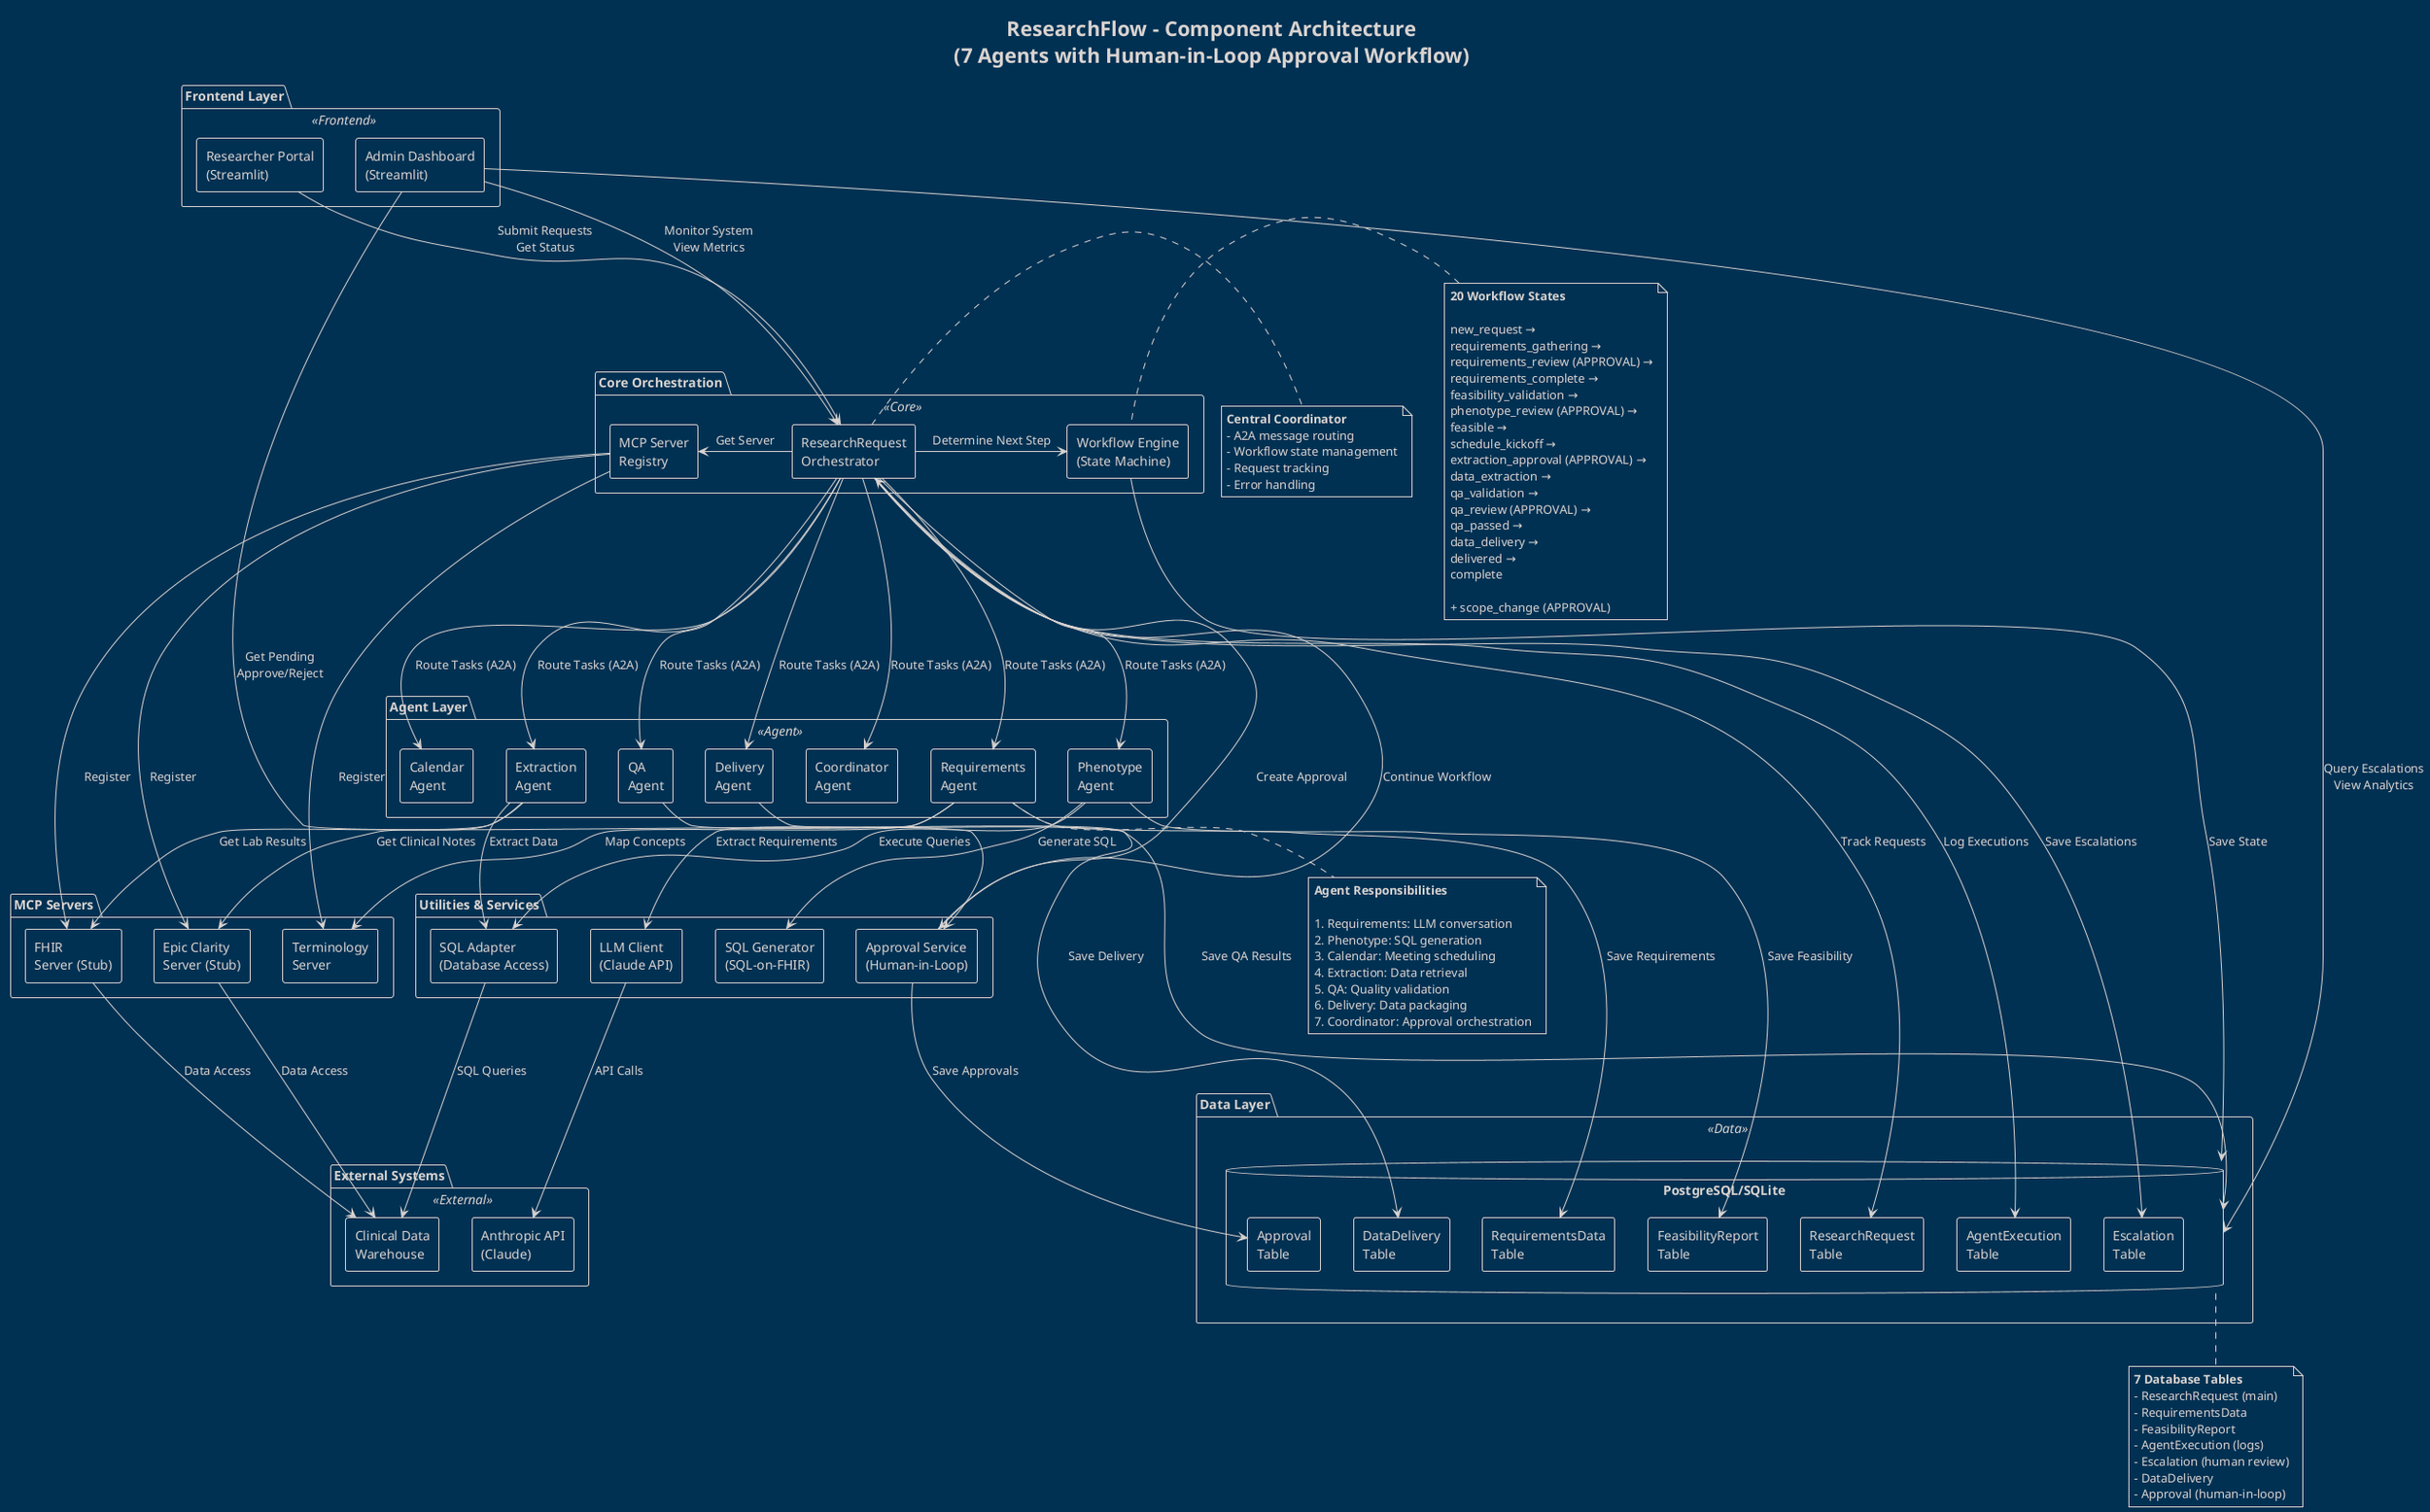@startuml ResearchFlow Components
!theme blueprint

title ResearchFlow - Component Architecture\n(7 Agents with Human-in-Loop Approval Workflow)

skinparam componentStyle rectangle

' Define component colors
skinparam component {
    BackgroundColor<<Frontend>> LightBlue
    BackgroundColor<<Agent>> Gold
    BackgroundColor<<Core>> Orange
    BackgroundColor<<Data>> LightGreen
    BackgroundColor<<External>> LightGray
}

package "Frontend Layer" <<Frontend>> {
    [Researcher Portal\n(Streamlit)] as ResearcherUI
    [Admin Dashboard\n(Streamlit)] as AdminUI
}

package "Core Orchestration" <<Core>> {
    [ResearchRequest\nOrchestrator] as Orchestrator
    [Workflow Engine\n(State Machine)] as WorkflowEngine
    [MCP Server\nRegistry] as MCPRegistry
}

package "Agent Layer" <<Agent>> {
    [Requirements\nAgent] as Agent1
    [Phenotype\nAgent] as Agent2
    [Calendar\nAgent] as Agent3
    [Extraction\nAgent] as Agent4
    [QA\nAgent] as Agent5
    [Delivery\nAgent] as Agent6
    [Coordinator\nAgent] as Agent7
}

package "Utilities & Services" {
    [LLM Client\n(Claude API)] as LLM
    [SQL Generator\n(SQL-on-FHIR)] as SQLGen
    [SQL Adapter\n(Database Access)] as SQLAdapter
    [Approval Service\n(Human-in-Loop)] as ApprovalService
}

package "MCP Servers" {
    [Terminology\nServer] as TermServer
    [Epic Clarity\nServer (Stub)] as EpicServer
    [FHIR\nServer (Stub)] as FHIRServer
}

package "Data Layer" <<Data>> {
    database "PostgreSQL/SQLite" as DB {
        [ResearchRequest\nTable] as T1
        [RequirementsData\nTable] as T2
        [FeasibilityReport\nTable] as T3
        [AgentExecution\nTable] as T4
        [Escalation\nTable] as T5
        [DataDelivery\nTable] as T6
        [Approval\nTable] as T7
    }
}

package "External Systems" <<External>> {
    [Anthropic API\n(Claude)] as Claude
    [Clinical Data\nWarehouse] as CDW
}

' ============================================
' CONNECTIONS - User Interface Layer
' ============================================

ResearcherUI -down-> Orchestrator : Submit Requests\nGet Status
AdminUI -down-> Orchestrator : Monitor System\nView Metrics
AdminUI -down-> DB : Query Escalations\nView Analytics

' ============================================
' CONNECTIONS - Orchestrator to Agents
' ============================================

Orchestrator -down-> Agent1 : Route Tasks (A2A)
Orchestrator -down-> Agent2 : Route Tasks (A2A)
Orchestrator -down-> Agent3 : Route Tasks (A2A)
Orchestrator -down-> Agent4 : Route Tasks (A2A)
Orchestrator -down-> Agent5 : Route Tasks (A2A)
Orchestrator -down-> Agent6 : Route Tasks (A2A)
Orchestrator -down-> Agent7 : Route Tasks (A2A)

Orchestrator -right-> WorkflowEngine : Determine Next Step
WorkflowEngine -down-> DB : Save State

' ============================================
' CONNECTIONS - Agents to Services
' ============================================

Agent1 -down-> LLM : Extract Requirements
Agent1 -down-> TermServer : Map Concepts

Agent2 -down-> SQLGen : Generate SQL
Agent2 -down-> SQLAdapter : Execute Queries

Agent4 -down-> SQLAdapter : Extract Data
Agent4 -down-> EpicServer : Get Clinical Notes
Agent4 -down-> FHIRServer : Get Lab Results

' ============================================
' CONNECTIONS - Approval Workflow
' ============================================

AdminUI -down-> ApprovalService : Get Pending\nApprove/Reject
Orchestrator -down-> ApprovalService : Create Approval
ApprovalService -down-> T7 : Save Approvals
ApprovalService -up-> Orchestrator : Continue Workflow

' ============================================
' CONNECTIONS - Services to External
' ============================================

LLM -down-> Claude : API Calls
SQLAdapter -down-> CDW : SQL Queries
EpicServer -down-> CDW : Data Access
FHIRServer -down-> CDW : Data Access

' ============================================
' CONNECTIONS - MCP Registry
' ============================================

Orchestrator -right-> MCPRegistry : Get Server
MCPRegistry -down-> TermServer : Register
MCPRegistry -down-> EpicServer : Register
MCPRegistry -down-> FHIRServer : Register

' ============================================
' CONNECTIONS - Database
' ============================================

Agent1 -down-> T2 : Save Requirements
Agent2 -down-> T3 : Save Feasibility
Agent5 -down-> DB : Save QA Results
Agent6 -down-> T6 : Save Delivery

Orchestrator -down-> T1 : Track Requests
Orchestrator -down-> T4 : Log Executions
Orchestrator -down-> T5 : Save Escalations

' ============================================
' NOTES
' ============================================

note right of Orchestrator
  **Central Coordinator**
  - A2A message routing
  - Workflow state management
  - Request tracking
  - Error handling
end note

note bottom of Agent1
  **Agent Responsibilities**

  1. Requirements: LLM conversation
  2. Phenotype: SQL generation
  3. Calendar: Meeting scheduling
  4. Extraction: Data retrieval
  5. QA: Quality validation
  6. Delivery: Data packaging
  7. Coordinator: Approval orchestration
end note

note bottom of DB
  **7 Database Tables**
  - ResearchRequest (main)
  - RequirementsData
  - FeasibilityReport
  - AgentExecution (logs)
  - Escalation (human review)
  - DataDelivery
  - Approval (human-in-loop)
end note

note left of WorkflowEngine
  **20 Workflow States**

  new_request →
  requirements_gathering →
  requirements_review (APPROVAL) →
  requirements_complete →
  feasibility_validation →
  phenotype_review (APPROVAL) →
  feasible →
  schedule_kickoff →
  extraction_approval (APPROVAL) →
  data_extraction →
  qa_validation →
  qa_review (APPROVAL) →
  qa_passed →
  data_delivery →
  delivered →
  complete

  + scope_change (APPROVAL)
end note

@enduml
